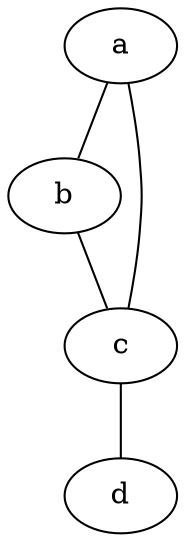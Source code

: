 graph test {
	graph [bb="0,0,449.04,196.86"];
	node [label="\N"];
	a	 [height=0.5,
		pos="422.04,18",
		width=0.75];
	b	 [height=0.5,
		pos="421.79,178.86",
		width=0.75];
	a -- b	 [pos="422.01,36.139 421.96,67.033 421.87,129.52 421.82,160.54"];
	c	 [height=0.5,
		pos="242.1,98.404",
		width=0.75];
	a -- c	 [pos="399.25,28.183 364.64,43.649 299.21,72.886 264.7,88.303"];
	b -- c	 [pos="399.03,168.67 364.47,153.19 299.13,123.94 264.67,108.51"];
	d	 [height=0.5,
		pos="27,98.351",
		width=0.75];
	c -- d	 [pos="214.86,98.397 173.48,98.387 95.265,98.368 54.021,98.358"];
}
